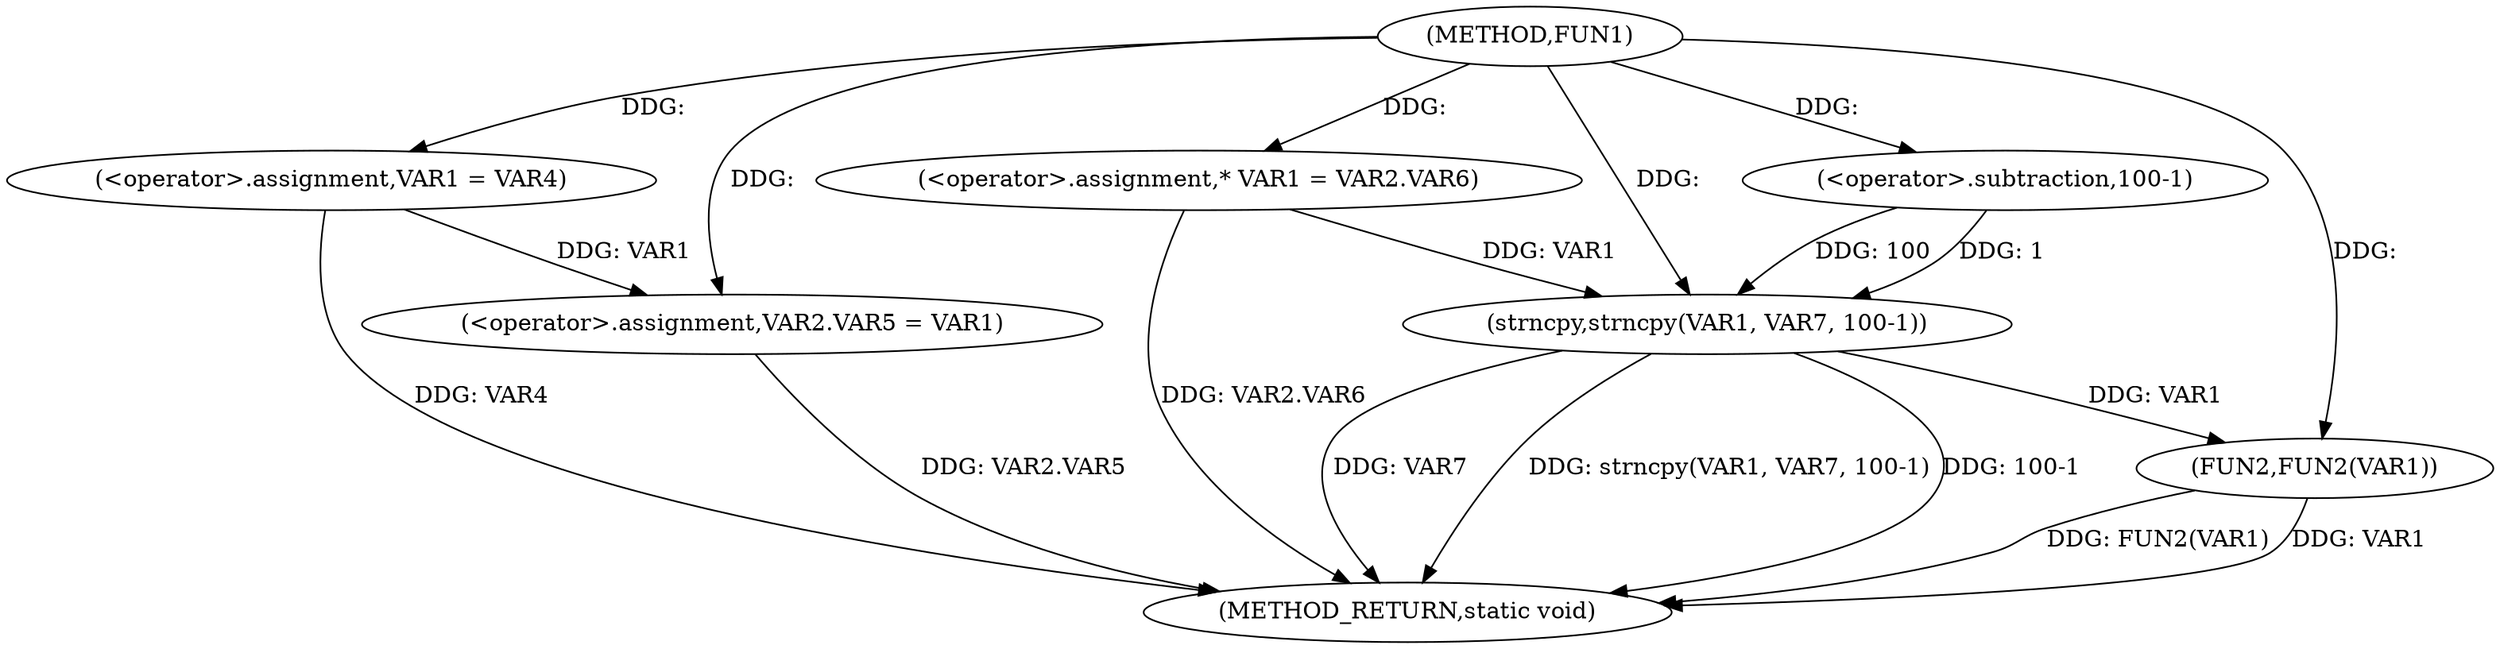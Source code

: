 digraph FUN1 {  
"1000100" [label = "(METHOD,FUN1)" ]
"1000131" [label = "(METHOD_RETURN,static void)" ]
"1000106" [label = "(<operator>.assignment,VAR1 = VAR4)" ]
"1000109" [label = "(<operator>.assignment,VAR2.VAR5 = VAR1)" ]
"1000116" [label = "(<operator>.assignment,* VAR1 = VAR2.VAR6)" ]
"1000123" [label = "(strncpy,strncpy(VAR1, VAR7, 100-1))" ]
"1000126" [label = "(<operator>.subtraction,100-1)" ]
"1000129" [label = "(FUN2,FUN2(VAR1))" ]
  "1000123" -> "1000131"  [ label = "DDG: VAR7"] 
  "1000106" -> "1000131"  [ label = "DDG: VAR4"] 
  "1000123" -> "1000131"  [ label = "DDG: strncpy(VAR1, VAR7, 100-1)"] 
  "1000129" -> "1000131"  [ label = "DDG: FUN2(VAR1)"] 
  "1000116" -> "1000131"  [ label = "DDG: VAR2.VAR6"] 
  "1000109" -> "1000131"  [ label = "DDG: VAR2.VAR5"] 
  "1000129" -> "1000131"  [ label = "DDG: VAR1"] 
  "1000123" -> "1000131"  [ label = "DDG: 100-1"] 
  "1000100" -> "1000106"  [ label = "DDG: "] 
  "1000106" -> "1000109"  [ label = "DDG: VAR1"] 
  "1000100" -> "1000109"  [ label = "DDG: "] 
  "1000100" -> "1000116"  [ label = "DDG: "] 
  "1000116" -> "1000123"  [ label = "DDG: VAR1"] 
  "1000100" -> "1000123"  [ label = "DDG: "] 
  "1000126" -> "1000123"  [ label = "DDG: 100"] 
  "1000126" -> "1000123"  [ label = "DDG: 1"] 
  "1000100" -> "1000126"  [ label = "DDG: "] 
  "1000123" -> "1000129"  [ label = "DDG: VAR1"] 
  "1000100" -> "1000129"  [ label = "DDG: "] 
}

